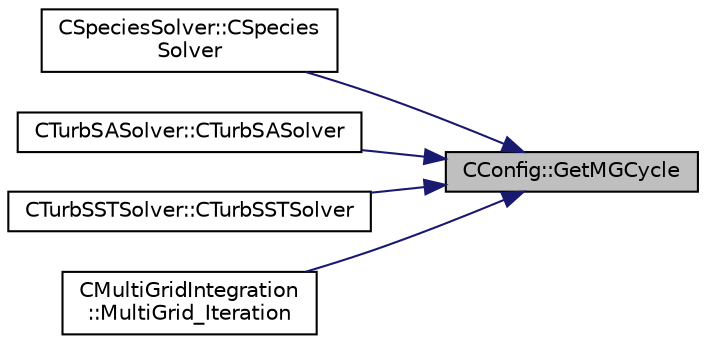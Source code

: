 digraph "CConfig::GetMGCycle"
{
 // LATEX_PDF_SIZE
  edge [fontname="Helvetica",fontsize="10",labelfontname="Helvetica",labelfontsize="10"];
  node [fontname="Helvetica",fontsize="10",shape=record];
  rankdir="RL";
  Node1 [label="CConfig::GetMGCycle",height=0.2,width=0.4,color="black", fillcolor="grey75", style="filled", fontcolor="black",tooltip="Get the kind of multigrid (V or W)."];
  Node1 -> Node2 [dir="back",color="midnightblue",fontsize="10",style="solid",fontname="Helvetica"];
  Node2 [label="CSpeciesSolver::CSpecies\lSolver",height=0.2,width=0.4,color="black", fillcolor="white", style="filled",URL="$classCSpeciesSolver.html#a3a7863355bb316fe760afeb1db4ca66c",tooltip="Constructor of the class."];
  Node1 -> Node3 [dir="back",color="midnightblue",fontsize="10",style="solid",fontname="Helvetica"];
  Node3 [label="CTurbSASolver::CTurbSASolver",height=0.2,width=0.4,color="black", fillcolor="white", style="filled",URL="$classCTurbSASolver.html#a06a8b09d1563dd48f364ff6e97c25cd8",tooltip="Constructor."];
  Node1 -> Node4 [dir="back",color="midnightblue",fontsize="10",style="solid",fontname="Helvetica"];
  Node4 [label="CTurbSSTSolver::CTurbSSTSolver",height=0.2,width=0.4,color="black", fillcolor="white", style="filled",URL="$classCTurbSSTSolver.html#a84beba65418c7c2ca4f4843b989b360a",tooltip="Constructor."];
  Node1 -> Node5 [dir="back",color="midnightblue",fontsize="10",style="solid",fontname="Helvetica"];
  Node5 [label="CMultiGridIntegration\l::MultiGrid_Iteration",height=0.2,width=0.4,color="black", fillcolor="white", style="filled",URL="$classCMultiGridIntegration.html#af01ca6625f808e96f7f5876c608cf5d5",tooltip="This subroutine calls the MultiGrid_Cycle and also prepare the multigrid levels and the monitoring."];
}
